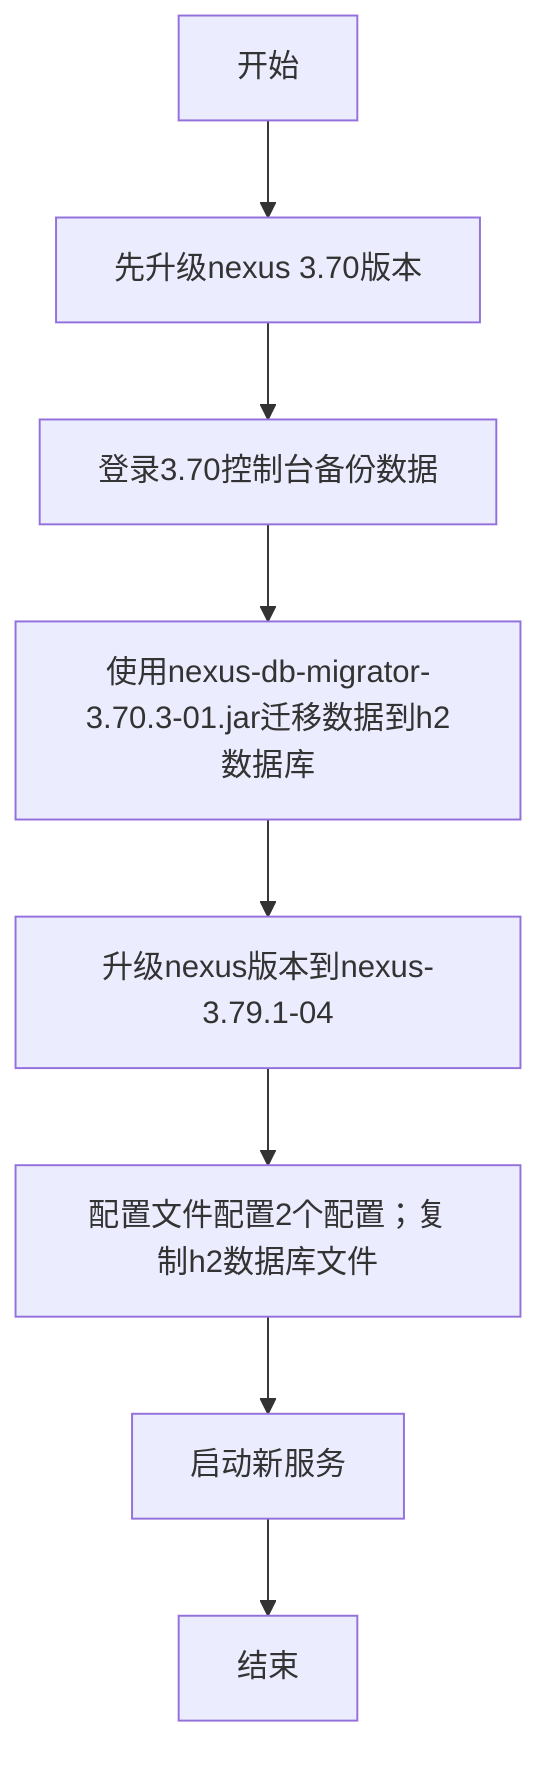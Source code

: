 graph TD;
    A[开始] --> B[先升级nexus 3.70版本]
    B --> C[登录3.70控制台备份数据]
    C --> D[使用nexus-db-migrator-3.70.3-01.jar迁移数据到h2数据库]
    D --> E[升级nexus版本到nexus-3.79.1-04]
    E --> F[配置文件配置2个配置；复制h2数据库文件]
    F --> G[启动新服务]
    G --> H[结束]